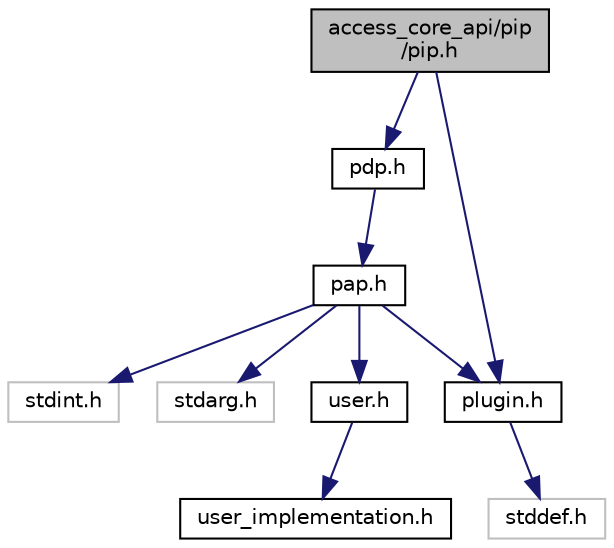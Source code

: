 digraph "access_core_api/pip/pip.h"
{
  edge [fontname="Helvetica",fontsize="10",labelfontname="Helvetica",labelfontsize="10"];
  node [fontname="Helvetica",fontsize="10",shape=record];
  Node0 [label="access_core_api/pip\l/pip.h",height=0.2,width=0.4,color="black", fillcolor="grey75", style="filled", fontcolor="black"];
  Node0 -> Node1 [color="midnightblue",fontsize="10",style="solid",fontname="Helvetica"];
  Node1 [label="pdp.h",height=0.2,width=0.4,color="black", fillcolor="white", style="filled",URL="$pdp_8h.html"];
  Node1 -> Node2 [color="midnightblue",fontsize="10",style="solid",fontname="Helvetica"];
  Node2 [label="pap.h",height=0.2,width=0.4,color="black", fillcolor="white", style="filled",URL="$pap_8h.html"];
  Node2 -> Node3 [color="midnightblue",fontsize="10",style="solid",fontname="Helvetica"];
  Node3 [label="stdarg.h",height=0.2,width=0.4,color="grey75", fillcolor="white", style="filled"];
  Node2 -> Node4 [color="midnightblue",fontsize="10",style="solid",fontname="Helvetica"];
  Node4 [label="stdint.h",height=0.2,width=0.4,color="grey75", fillcolor="white", style="filled"];
  Node2 -> Node5 [color="midnightblue",fontsize="10",style="solid",fontname="Helvetica"];
  Node5 [label="plugin.h",height=0.2,width=0.4,color="black", fillcolor="white", style="filled",URL="$plugin_8h.html"];
  Node5 -> Node6 [color="midnightblue",fontsize="10",style="solid",fontname="Helvetica"];
  Node6 [label="stddef.h",height=0.2,width=0.4,color="grey75", fillcolor="white", style="filled"];
  Node2 -> Node7 [color="midnightblue",fontsize="10",style="solid",fontname="Helvetica"];
  Node7 [label="user.h",height=0.2,width=0.4,color="black", fillcolor="white", style="filled",URL="$user_8h.html"];
  Node7 -> Node8 [color="midnightblue",fontsize="10",style="solid",fontname="Helvetica"];
  Node8 [label="user_implementation.h",height=0.2,width=0.4,color="black", fillcolor="white", style="filled",URL="$user__implementation_8h.html"];
  Node0 -> Node5 [color="midnightblue",fontsize="10",style="solid",fontname="Helvetica"];
}

